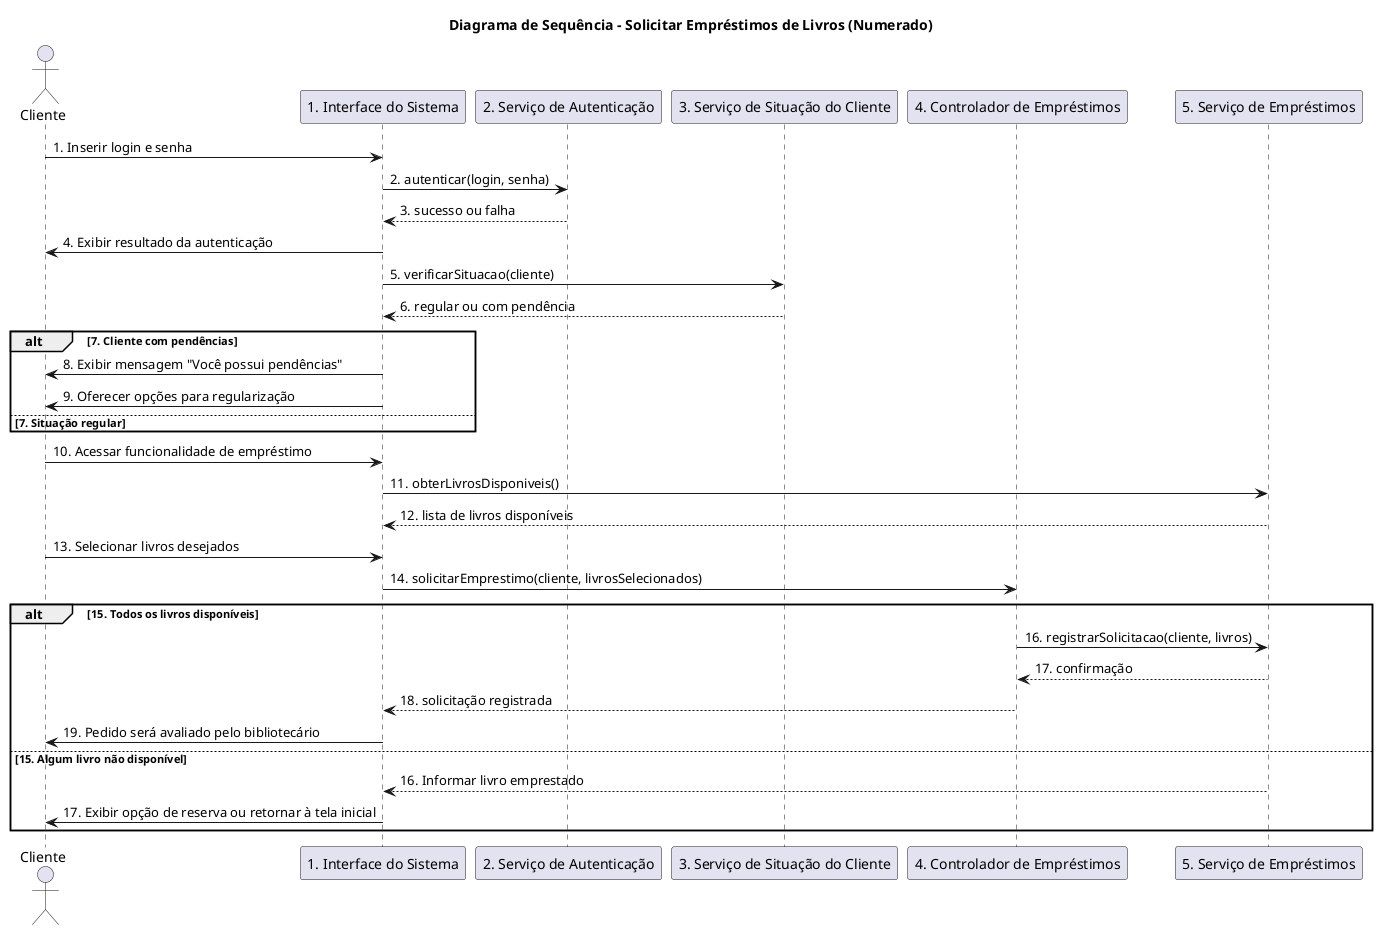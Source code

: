 @startuml
title Diagrama de Sequência - Solicitar Empréstimos de Livros (Numerado)

actor Cliente
participant "1. Interface do Sistema" as UI
participant "2. Serviço de Autenticação" as AuthService
participant "3. Serviço de Situação do Cliente" as ClienteService
participant "4. Controlador de Empréstimos" as EmprestimoController
participant "5. Serviço de Empréstimos" as EmprestimoService

' 1. Pré-condições: Autenticação
Cliente -> UI : 1. Inserir login e senha
UI -> AuthService : 2. autenticar(login, senha)
AuthService --> UI : 3. sucesso ou falha
UI -> Cliente : 4. Exibir resultado da autenticação

' 2. Verificar situação do cliente
UI -> ClienteService : 5. verificarSituacao(cliente)
ClienteService --> UI : 6. regular ou com pendência

alt 7. Cliente com pendências
    UI -> Cliente : 8. Exibir mensagem "Você possui pendências"
    UI -> Cliente : 9. Oferecer opções para regularização
else 7. Situação regular
    ' Fluxo segue normalmente
end

' 3. Fluxo Principal
Cliente -> UI : 10. Acessar funcionalidade de empréstimo
UI -> EmprestimoService : 11. obterLivrosDisponiveis()
EmprestimoService --> UI : 12. lista de livros disponíveis

Cliente -> UI : 13. Selecionar livros desejados
UI -> EmprestimoController : 14. solicitarEmprestimo(cliente, livrosSelecionados)

alt 15. Todos os livros disponíveis
    EmprestimoController -> EmprestimoService : 16. registrarSolicitacao(cliente, livros)
    EmprestimoService --> EmprestimoController : 17. confirmação
    EmprestimoController --> UI : 18. solicitação registrada
    UI -> Cliente : 19. Pedido será avaliado pelo bibliotecário
else 15. Algum livro não disponível
    EmprestimoService --> UI : 16. Informar livro emprestado
    UI -> Cliente : 17. Exibir opção de reserva ou retornar à tela inicial
end

@enduml